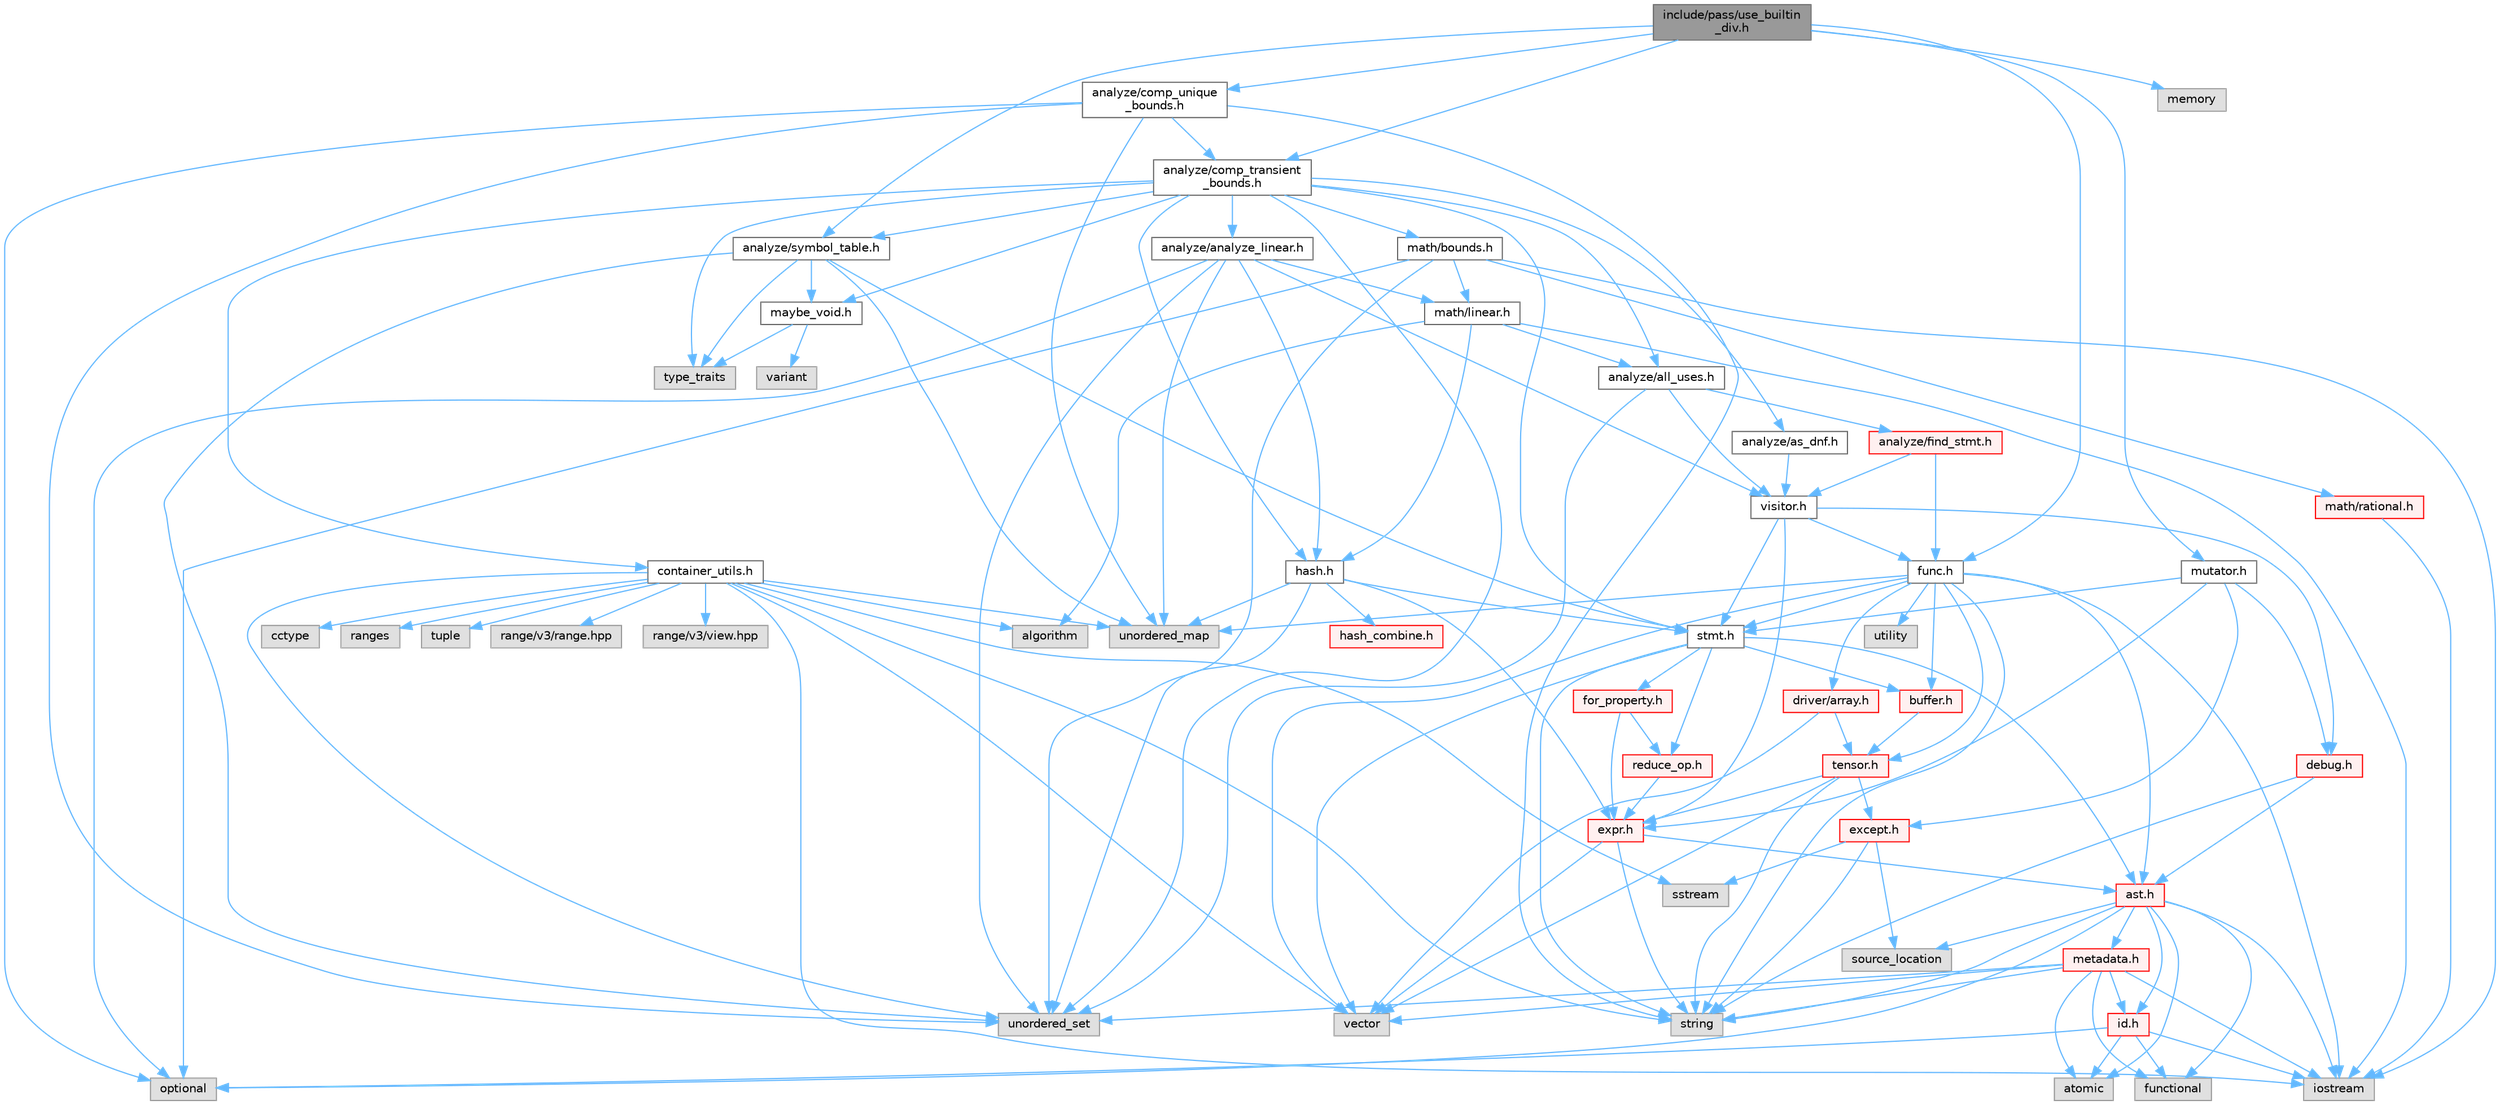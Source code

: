 digraph "include/pass/use_builtin_div.h"
{
 // LATEX_PDF_SIZE
  bgcolor="transparent";
  edge [fontname=Helvetica,fontsize=10,labelfontname=Helvetica,labelfontsize=10];
  node [fontname=Helvetica,fontsize=10,shape=box,height=0.2,width=0.4];
  Node1 [label="include/pass/use_builtin\l_div.h",height=0.2,width=0.4,color="gray40", fillcolor="grey60", style="filled", fontcolor="black",tooltip=" "];
  Node1 -> Node2 [color="steelblue1",style="solid"];
  Node2 [label="analyze/comp_transient\l_bounds.h",height=0.2,width=0.4,color="grey40", fillcolor="white", style="filled",URL="$comp__transient__bounds_8h.html",tooltip=" "];
  Node2 -> Node3 [color="steelblue1",style="solid"];
  Node3 [label="type_traits",height=0.2,width=0.4,color="grey60", fillcolor="#E0E0E0", style="filled",tooltip=" "];
  Node2 -> Node4 [color="steelblue1",style="solid"];
  Node4 [label="unordered_set",height=0.2,width=0.4,color="grey60", fillcolor="#E0E0E0", style="filled",tooltip=" "];
  Node2 -> Node5 [color="steelblue1",style="solid"];
  Node5 [label="analyze/all_uses.h",height=0.2,width=0.4,color="grey40", fillcolor="white", style="filled",URL="$all__uses_8h.html",tooltip=" "];
  Node5 -> Node4 [color="steelblue1",style="solid"];
  Node5 -> Node6 [color="steelblue1",style="solid"];
  Node6 [label="analyze/find_stmt.h",height=0.2,width=0.4,color="red", fillcolor="#FFF0F0", style="filled",URL="$find__stmt_8h.html",tooltip=" "];
  Node6 -> Node7 [color="steelblue1",style="solid"];
  Node7 [label="func.h",height=0.2,width=0.4,color="grey40", fillcolor="white", style="filled",URL="$func_8h.html",tooltip=" "];
  Node7 -> Node8 [color="steelblue1",style="solid"];
  Node8 [label="iostream",height=0.2,width=0.4,color="grey60", fillcolor="#E0E0E0", style="filled",tooltip=" "];
  Node7 -> Node9 [color="steelblue1",style="solid"];
  Node9 [label="string",height=0.2,width=0.4,color="grey60", fillcolor="#E0E0E0", style="filled",tooltip=" "];
  Node7 -> Node10 [color="steelblue1",style="solid"];
  Node10 [label="unordered_map",height=0.2,width=0.4,color="grey60", fillcolor="#E0E0E0", style="filled",tooltip=" "];
  Node7 -> Node11 [color="steelblue1",style="solid"];
  Node11 [label="utility",height=0.2,width=0.4,color="grey60", fillcolor="#E0E0E0", style="filled",tooltip=" "];
  Node7 -> Node12 [color="steelblue1",style="solid"];
  Node12 [label="vector",height=0.2,width=0.4,color="grey60", fillcolor="#E0E0E0", style="filled",tooltip=" "];
  Node7 -> Node13 [color="steelblue1",style="solid"];
  Node13 [label="ast.h",height=0.2,width=0.4,color="red", fillcolor="#FFF0F0", style="filled",URL="$ast_8h.html",tooltip=" "];
  Node13 -> Node14 [color="steelblue1",style="solid"];
  Node14 [label="atomic",height=0.2,width=0.4,color="grey60", fillcolor="#E0E0E0", style="filled",tooltip=" "];
  Node13 -> Node15 [color="steelblue1",style="solid"];
  Node15 [label="functional",height=0.2,width=0.4,color="grey60", fillcolor="#E0E0E0", style="filled",tooltip=" "];
  Node13 -> Node8 [color="steelblue1",style="solid"];
  Node13 -> Node16 [color="steelblue1",style="solid"];
  Node16 [label="optional",height=0.2,width=0.4,color="grey60", fillcolor="#E0E0E0", style="filled",tooltip=" "];
  Node13 -> Node17 [color="steelblue1",style="solid"];
  Node17 [label="source_location",height=0.2,width=0.4,color="grey60", fillcolor="#E0E0E0", style="filled",tooltip=" "];
  Node13 -> Node9 [color="steelblue1",style="solid"];
  Node13 -> Node18 [color="steelblue1",style="solid"];
  Node18 [label="id.h",height=0.2,width=0.4,color="red", fillcolor="#FFF0F0", style="filled",URL="$id_8h.html",tooltip=" "];
  Node18 -> Node14 [color="steelblue1",style="solid"];
  Node18 -> Node15 [color="steelblue1",style="solid"];
  Node18 -> Node8 [color="steelblue1",style="solid"];
  Node18 -> Node16 [color="steelblue1",style="solid"];
  Node13 -> Node20 [color="steelblue1",style="solid"];
  Node20 [label="metadata.h",height=0.2,width=0.4,color="red", fillcolor="#FFF0F0", style="filled",URL="$metadata_8h.html",tooltip=" "];
  Node20 -> Node14 [color="steelblue1",style="solid"];
  Node20 -> Node15 [color="steelblue1",style="solid"];
  Node20 -> Node8 [color="steelblue1",style="solid"];
  Node20 -> Node9 [color="steelblue1",style="solid"];
  Node20 -> Node4 [color="steelblue1",style="solid"];
  Node20 -> Node12 [color="steelblue1",style="solid"];
  Node20 -> Node18 [color="steelblue1",style="solid"];
  Node7 -> Node41 [color="steelblue1",style="solid"];
  Node41 [label="buffer.h",height=0.2,width=0.4,color="red", fillcolor="#FFF0F0", style="filled",URL="$buffer_8h.html",tooltip=" "];
  Node41 -> Node42 [color="steelblue1",style="solid"];
  Node42 [label="tensor.h",height=0.2,width=0.4,color="red", fillcolor="#FFF0F0", style="filled",URL="$tensor_8h.html",tooltip=" "];
  Node42 -> Node9 [color="steelblue1",style="solid"];
  Node42 -> Node12 [color="steelblue1",style="solid"];
  Node42 -> Node27 [color="steelblue1",style="solid"];
  Node27 [label="except.h",height=0.2,width=0.4,color="red", fillcolor="#FFF0F0", style="filled",URL="$except_8h.html",tooltip=" "];
  Node27 -> Node17 [color="steelblue1",style="solid"];
  Node27 -> Node28 [color="steelblue1",style="solid"];
  Node28 [label="sstream",height=0.2,width=0.4,color="grey60", fillcolor="#E0E0E0", style="filled",tooltip=" "];
  Node27 -> Node9 [color="steelblue1",style="solid"];
  Node42 -> Node43 [color="steelblue1",style="solid"];
  Node43 [label="expr.h",height=0.2,width=0.4,color="red", fillcolor="#FFF0F0", style="filled",URL="$expr_8h.html",tooltip=" "];
  Node43 -> Node9 [color="steelblue1",style="solid"];
  Node43 -> Node12 [color="steelblue1",style="solid"];
  Node43 -> Node13 [color="steelblue1",style="solid"];
  Node7 -> Node46 [color="steelblue1",style="solid"];
  Node46 [label="driver/array.h",height=0.2,width=0.4,color="red", fillcolor="#FFF0F0", style="filled",URL="$array_8h.html",tooltip=" "];
  Node46 -> Node12 [color="steelblue1",style="solid"];
  Node46 -> Node42 [color="steelblue1",style="solid"];
  Node7 -> Node50 [color="steelblue1",style="solid"];
  Node50 [label="stmt.h",height=0.2,width=0.4,color="grey40", fillcolor="white", style="filled",URL="$stmt_8h.html",tooltip=" "];
  Node50 -> Node9 [color="steelblue1",style="solid"];
  Node50 -> Node12 [color="steelblue1",style="solid"];
  Node50 -> Node13 [color="steelblue1",style="solid"];
  Node50 -> Node41 [color="steelblue1",style="solid"];
  Node50 -> Node51 [color="steelblue1",style="solid"];
  Node51 [label="for_property.h",height=0.2,width=0.4,color="red", fillcolor="#FFF0F0", style="filled",URL="$for__property_8h.html",tooltip=" "];
  Node51 -> Node43 [color="steelblue1",style="solid"];
  Node51 -> Node55 [color="steelblue1",style="solid"];
  Node55 [label="reduce_op.h",height=0.2,width=0.4,color="red", fillcolor="#FFF0F0", style="filled",URL="$reduce__op_8h.html",tooltip=" "];
  Node55 -> Node43 [color="steelblue1",style="solid"];
  Node50 -> Node55 [color="steelblue1",style="solid"];
  Node7 -> Node42 [color="steelblue1",style="solid"];
  Node6 -> Node57 [color="steelblue1",style="solid"];
  Node57 [label="visitor.h",height=0.2,width=0.4,color="grey40", fillcolor="white", style="filled",URL="$visitor_8h.html",tooltip=" "];
  Node57 -> Node58 [color="steelblue1",style="solid"];
  Node58 [label="debug.h",height=0.2,width=0.4,color="red", fillcolor="#FFF0F0", style="filled",URL="$debug_8h.html",tooltip=" "];
  Node58 -> Node9 [color="steelblue1",style="solid"];
  Node58 -> Node13 [color="steelblue1",style="solid"];
  Node57 -> Node43 [color="steelblue1",style="solid"];
  Node57 -> Node7 [color="steelblue1",style="solid"];
  Node57 -> Node50 [color="steelblue1",style="solid"];
  Node5 -> Node57 [color="steelblue1",style="solid"];
  Node2 -> Node62 [color="steelblue1",style="solid"];
  Node62 [label="analyze/analyze_linear.h",height=0.2,width=0.4,color="grey40", fillcolor="white", style="filled",URL="$analyze__linear_8h.html",tooltip=" "];
  Node62 -> Node16 [color="steelblue1",style="solid"];
  Node62 -> Node10 [color="steelblue1",style="solid"];
  Node62 -> Node4 [color="steelblue1",style="solid"];
  Node62 -> Node63 [color="steelblue1",style="solid"];
  Node63 [label="hash.h",height=0.2,width=0.4,color="grey40", fillcolor="white", style="filled",URL="$hash_8h.html",tooltip=" "];
  Node63 -> Node10 [color="steelblue1",style="solid"];
  Node63 -> Node4 [color="steelblue1",style="solid"];
  Node63 -> Node43 [color="steelblue1",style="solid"];
  Node63 -> Node54 [color="steelblue1",style="solid"];
  Node54 [label="hash_combine.h",height=0.2,width=0.4,color="red", fillcolor="#FFF0F0", style="filled",URL="$hash__combine_8h.html",tooltip=" "];
  Node63 -> Node50 [color="steelblue1",style="solid"];
  Node62 -> Node64 [color="steelblue1",style="solid"];
  Node64 [label="math/linear.h",height=0.2,width=0.4,color="grey40", fillcolor="white", style="filled",URL="$linear_8h.html",tooltip=" "];
  Node64 -> Node35 [color="steelblue1",style="solid"];
  Node35 [label="algorithm",height=0.2,width=0.4,color="grey60", fillcolor="#E0E0E0", style="filled",tooltip=" "];
  Node64 -> Node8 [color="steelblue1",style="solid"];
  Node64 -> Node5 [color="steelblue1",style="solid"];
  Node64 -> Node63 [color="steelblue1",style="solid"];
  Node62 -> Node57 [color="steelblue1",style="solid"];
  Node2 -> Node65 [color="steelblue1",style="solid"];
  Node65 [label="analyze/as_dnf.h",height=0.2,width=0.4,color="grey40", fillcolor="white", style="filled",URL="$as__dnf_8h.html",tooltip=" "];
  Node65 -> Node57 [color="steelblue1",style="solid"];
  Node2 -> Node66 [color="steelblue1",style="solid"];
  Node66 [label="analyze/symbol_table.h",height=0.2,width=0.4,color="grey40", fillcolor="white", style="filled",URL="$symbol__table_8h.html",tooltip=" "];
  Node66 -> Node3 [color="steelblue1",style="solid"];
  Node66 -> Node10 [color="steelblue1",style="solid"];
  Node66 -> Node4 [color="steelblue1",style="solid"];
  Node66 -> Node67 [color="steelblue1",style="solid"];
  Node67 [label="maybe_void.h",height=0.2,width=0.4,color="grey40", fillcolor="white", style="filled",URL="$maybe__void_8h.html",tooltip=" "];
  Node67 -> Node3 [color="steelblue1",style="solid"];
  Node67 -> Node53 [color="steelblue1",style="solid"];
  Node53 [label="variant",height=0.2,width=0.4,color="grey60", fillcolor="#E0E0E0", style="filled",tooltip=" "];
  Node66 -> Node50 [color="steelblue1",style="solid"];
  Node2 -> Node34 [color="steelblue1",style="solid"];
  Node34 [label="container_utils.h",height=0.2,width=0.4,color="grey40", fillcolor="white", style="filled",URL="$container__utils_8h.html",tooltip=" "];
  Node34 -> Node35 [color="steelblue1",style="solid"];
  Node34 -> Node36 [color="steelblue1",style="solid"];
  Node36 [label="cctype",height=0.2,width=0.4,color="grey60", fillcolor="#E0E0E0", style="filled",tooltip=" "];
  Node34 -> Node8 [color="steelblue1",style="solid"];
  Node34 -> Node37 [color="steelblue1",style="solid"];
  Node37 [label="ranges",height=0.2,width=0.4,color="grey60", fillcolor="#E0E0E0", style="filled",tooltip=" "];
  Node34 -> Node28 [color="steelblue1",style="solid"];
  Node34 -> Node9 [color="steelblue1",style="solid"];
  Node34 -> Node38 [color="steelblue1",style="solid"];
  Node38 [label="tuple",height=0.2,width=0.4,color="grey60", fillcolor="#E0E0E0", style="filled",tooltip=" "];
  Node34 -> Node10 [color="steelblue1",style="solid"];
  Node34 -> Node4 [color="steelblue1",style="solid"];
  Node34 -> Node12 [color="steelblue1",style="solid"];
  Node34 -> Node39 [color="steelblue1",style="solid"];
  Node39 [label="range/v3/range.hpp",height=0.2,width=0.4,color="grey60", fillcolor="#E0E0E0", style="filled",tooltip=" "];
  Node34 -> Node40 [color="steelblue1",style="solid"];
  Node40 [label="range/v3/view.hpp",height=0.2,width=0.4,color="grey60", fillcolor="#E0E0E0", style="filled",tooltip=" "];
  Node2 -> Node63 [color="steelblue1",style="solid"];
  Node2 -> Node68 [color="steelblue1",style="solid"];
  Node68 [label="math/bounds.h",height=0.2,width=0.4,color="grey40", fillcolor="white", style="filled",URL="$bounds_8h.html",tooltip=" "];
  Node68 -> Node8 [color="steelblue1",style="solid"];
  Node68 -> Node16 [color="steelblue1",style="solid"];
  Node68 -> Node4 [color="steelblue1",style="solid"];
  Node68 -> Node64 [color="steelblue1",style="solid"];
  Node68 -> Node69 [color="steelblue1",style="solid"];
  Node69 [label="math/rational.h",height=0.2,width=0.4,color="red", fillcolor="#FFF0F0", style="filled",URL="$rational_8h.html",tooltip=" "];
  Node69 -> Node8 [color="steelblue1",style="solid"];
  Node2 -> Node67 [color="steelblue1",style="solid"];
  Node2 -> Node50 [color="steelblue1",style="solid"];
  Node1 -> Node71 [color="steelblue1",style="solid"];
  Node71 [label="analyze/comp_unique\l_bounds.h",height=0.2,width=0.4,color="grey40", fillcolor="white", style="filled",URL="$comp__unique__bounds_8h.html",tooltip=" "];
  Node71 -> Node16 [color="steelblue1",style="solid"];
  Node71 -> Node9 [color="steelblue1",style="solid"];
  Node71 -> Node10 [color="steelblue1",style="solid"];
  Node71 -> Node4 [color="steelblue1",style="solid"];
  Node71 -> Node2 [color="steelblue1",style="solid"];
  Node1 -> Node66 [color="steelblue1",style="solid"];
  Node1 -> Node7 [color="steelblue1",style="solid"];
  Node1 -> Node23 [color="steelblue1",style="solid"];
  Node23 [label="memory",height=0.2,width=0.4,color="grey60", fillcolor="#E0E0E0", style="filled",tooltip=" "];
  Node1 -> Node72 [color="steelblue1",style="solid"];
  Node72 [label="mutator.h",height=0.2,width=0.4,color="grey40", fillcolor="white", style="filled",URL="$mutator_8h.html",tooltip=" "];
  Node72 -> Node58 [color="steelblue1",style="solid"];
  Node72 -> Node27 [color="steelblue1",style="solid"];
  Node72 -> Node43 [color="steelblue1",style="solid"];
  Node72 -> Node50 [color="steelblue1",style="solid"];
}
